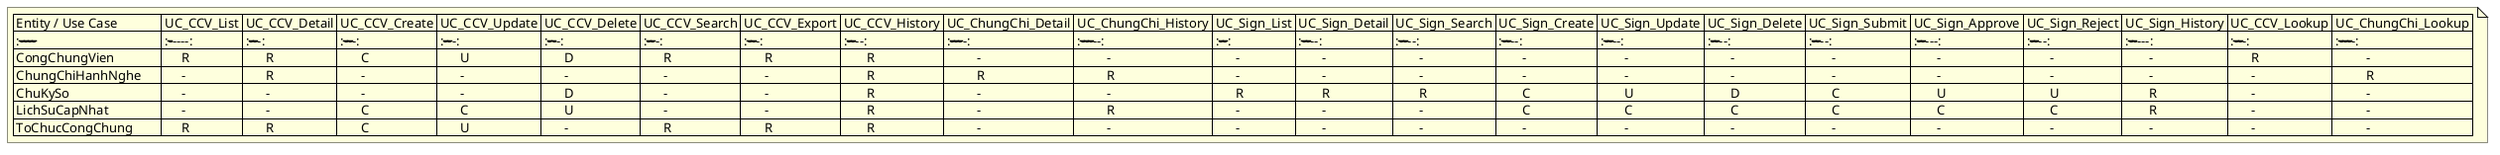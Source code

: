 @startuml CRUD_Matrix
note as CRUD_Matrix
| Entity / Use Case     | UC_CCV_List | UC_CCV_Detail | UC_CCV_Create | UC_CCV_Update | UC_CCV_Delete | UC_CCV_Search | UC_CCV_Export | UC_CCV_History | UC_ChungChi_Detail | UC_ChungChi_History | UC_Sign_List | UC_Sign_Detail | UC_Sign_Search | UC_Sign_Create | UC_Sign_Update | UC_Sign_Delete | UC_Sign_Submit | UC_Sign_Approve | UC_Sign_Reject | UC_Sign_History | UC_CCV_Lookup | UC_ChungChi_Lookup |
| :-------------------- | :---------: | :-----------: | :-----------: | :-----------: | :-----------: | :-----------: | :-----------: | :------------: | :----------------: | :-----------------: | :----------: | :------------: | :------------: | :------------: | :------------: | :------------: | :------------: | :-------------: | :------------: | :-------------: | :-----------: | :----------------: |
| CongChungVien         |      R      |       R       |       C       |       U       |       D       |       R       |       R       |        R       |          -         |          -          |       -      |        -       |        -       |        -       |        -       |        -       |        -       |        -        |        -       |        -        |       R       |          -         |
| ChungChiHanhNghe      |      -      |       R       |       -       |       -       |       -       |       -       |       -       |        R       |          R         |          R          |       -      |        -       |        -       |        -       |        -       |        -       |        -       |        -        |        -       |        -        |       -       |          R         |
| ChuKySo               |      -      |       -       |       -       |       -       |       D       |       -       |       -       |        R       |          -         |          -          |       R      |        R       |        R       |        C       |        U       |        D       |        C       |        U        |        U       |        R        |       -       |          -         |
| LichSuCapNhat      |      -      |       -       |       C       |       C       |       U       |       -       |       -       |        R       |          -         |          R          |       -      |        -       |        -       |        C       |        C       |        C       |        C       |        C        |        C       |        R        |       -       |          -         |
| ToChucCongChung       |      R      |       R       |       C       |       U       |       -       |       R       |       R       |        R       |          -         |          -          |       -      |        -       |        -       |        -       |        -       |        -       |        -       |        -        |        -       |        -        |       -       |          -         |
end note
@enduml
